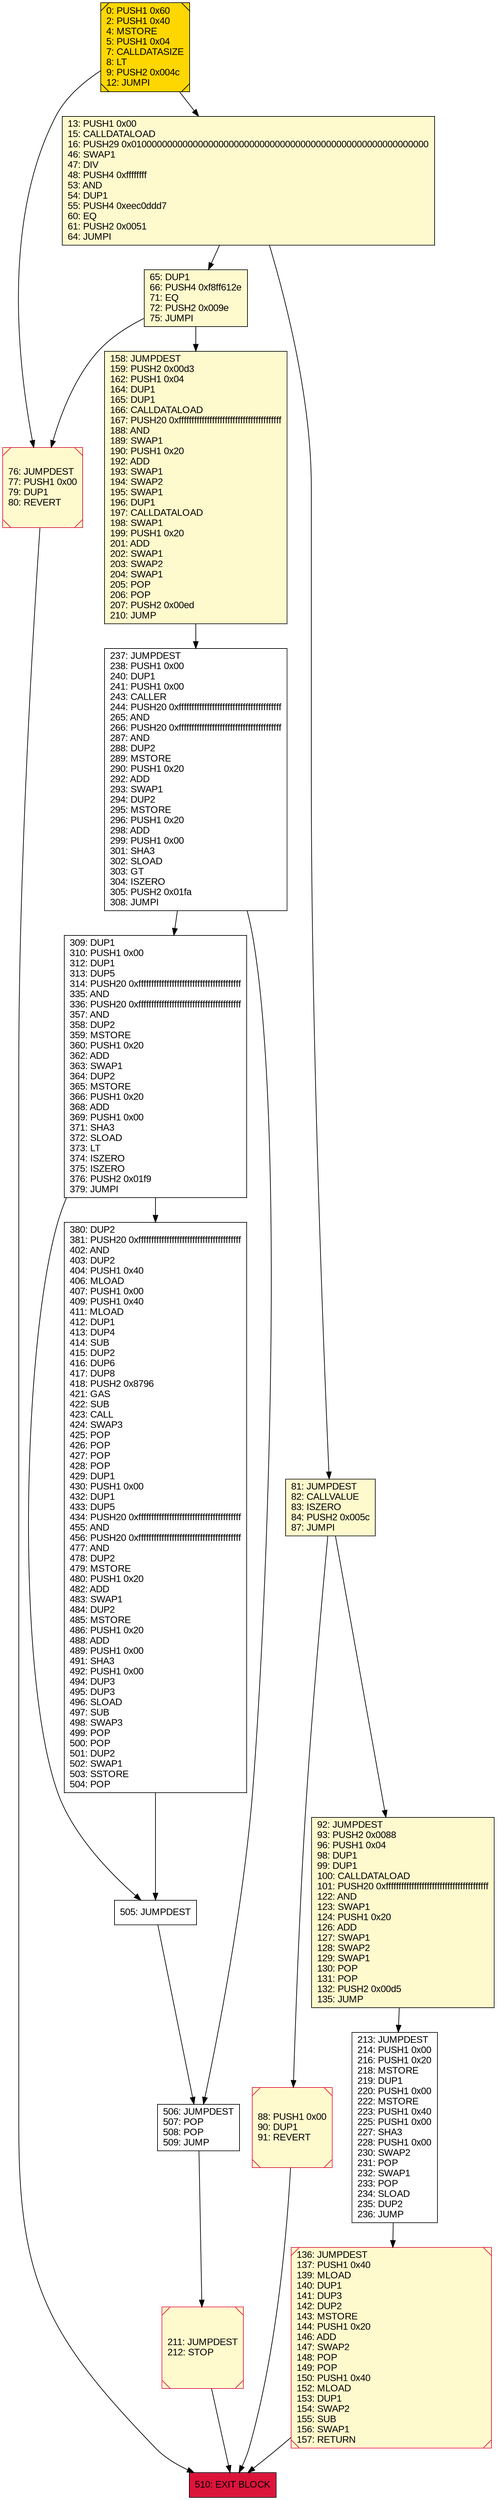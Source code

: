 digraph G {
bgcolor=transparent rankdir=UD;
node [shape=box style=filled color=black fillcolor=white fontname=arial fontcolor=black];
158 [label="158: JUMPDEST\l159: PUSH2 0x00d3\l162: PUSH1 0x04\l164: DUP1\l165: DUP1\l166: CALLDATALOAD\l167: PUSH20 0xffffffffffffffffffffffffffffffffffffffff\l188: AND\l189: SWAP1\l190: PUSH1 0x20\l192: ADD\l193: SWAP1\l194: SWAP2\l195: SWAP1\l196: DUP1\l197: CALLDATALOAD\l198: SWAP1\l199: PUSH1 0x20\l201: ADD\l202: SWAP1\l203: SWAP2\l204: SWAP1\l205: POP\l206: POP\l207: PUSH2 0x00ed\l210: JUMP\l" fillcolor=lemonchiffon ];
0 [label="0: PUSH1 0x60\l2: PUSH1 0x40\l4: MSTORE\l5: PUSH1 0x04\l7: CALLDATASIZE\l8: LT\l9: PUSH2 0x004c\l12: JUMPI\l" fillcolor=lemonchiffon shape=Msquare fillcolor=gold ];
237 [label="237: JUMPDEST\l238: PUSH1 0x00\l240: DUP1\l241: PUSH1 0x00\l243: CALLER\l244: PUSH20 0xffffffffffffffffffffffffffffffffffffffff\l265: AND\l266: PUSH20 0xffffffffffffffffffffffffffffffffffffffff\l287: AND\l288: DUP2\l289: MSTORE\l290: PUSH1 0x20\l292: ADD\l293: SWAP1\l294: DUP2\l295: MSTORE\l296: PUSH1 0x20\l298: ADD\l299: PUSH1 0x00\l301: SHA3\l302: SLOAD\l303: GT\l304: ISZERO\l305: PUSH2 0x01fa\l308: JUMPI\l" ];
211 [label="211: JUMPDEST\l212: STOP\l" fillcolor=lemonchiffon shape=Msquare color=crimson ];
309 [label="309: DUP1\l310: PUSH1 0x00\l312: DUP1\l313: DUP5\l314: PUSH20 0xffffffffffffffffffffffffffffffffffffffff\l335: AND\l336: PUSH20 0xffffffffffffffffffffffffffffffffffffffff\l357: AND\l358: DUP2\l359: MSTORE\l360: PUSH1 0x20\l362: ADD\l363: SWAP1\l364: DUP2\l365: MSTORE\l366: PUSH1 0x20\l368: ADD\l369: PUSH1 0x00\l371: SHA3\l372: SLOAD\l373: LT\l374: ISZERO\l375: ISZERO\l376: PUSH2 0x01f9\l379: JUMPI\l" ];
76 [label="76: JUMPDEST\l77: PUSH1 0x00\l79: DUP1\l80: REVERT\l" fillcolor=lemonchiffon shape=Msquare color=crimson ];
65 [label="65: DUP1\l66: PUSH4 0xf8ff612e\l71: EQ\l72: PUSH2 0x009e\l75: JUMPI\l" fillcolor=lemonchiffon ];
213 [label="213: JUMPDEST\l214: PUSH1 0x00\l216: PUSH1 0x20\l218: MSTORE\l219: DUP1\l220: PUSH1 0x00\l222: MSTORE\l223: PUSH1 0x40\l225: PUSH1 0x00\l227: SHA3\l228: PUSH1 0x00\l230: SWAP2\l231: POP\l232: SWAP1\l233: POP\l234: SLOAD\l235: DUP2\l236: JUMP\l" ];
81 [label="81: JUMPDEST\l82: CALLVALUE\l83: ISZERO\l84: PUSH2 0x005c\l87: JUMPI\l" fillcolor=lemonchiffon ];
506 [label="506: JUMPDEST\l507: POP\l508: POP\l509: JUMP\l" ];
505 [label="505: JUMPDEST\l" ];
88 [label="88: PUSH1 0x00\l90: DUP1\l91: REVERT\l" fillcolor=lemonchiffon shape=Msquare color=crimson ];
136 [label="136: JUMPDEST\l137: PUSH1 0x40\l139: MLOAD\l140: DUP1\l141: DUP3\l142: DUP2\l143: MSTORE\l144: PUSH1 0x20\l146: ADD\l147: SWAP2\l148: POP\l149: POP\l150: PUSH1 0x40\l152: MLOAD\l153: DUP1\l154: SWAP2\l155: SUB\l156: SWAP1\l157: RETURN\l" fillcolor=lemonchiffon shape=Msquare color=crimson ];
380 [label="380: DUP2\l381: PUSH20 0xffffffffffffffffffffffffffffffffffffffff\l402: AND\l403: DUP2\l404: PUSH1 0x40\l406: MLOAD\l407: PUSH1 0x00\l409: PUSH1 0x40\l411: MLOAD\l412: DUP1\l413: DUP4\l414: SUB\l415: DUP2\l416: DUP6\l417: DUP8\l418: PUSH2 0x8796\l421: GAS\l422: SUB\l423: CALL\l424: SWAP3\l425: POP\l426: POP\l427: POP\l428: POP\l429: DUP1\l430: PUSH1 0x00\l432: DUP1\l433: DUP5\l434: PUSH20 0xffffffffffffffffffffffffffffffffffffffff\l455: AND\l456: PUSH20 0xffffffffffffffffffffffffffffffffffffffff\l477: AND\l478: DUP2\l479: MSTORE\l480: PUSH1 0x20\l482: ADD\l483: SWAP1\l484: DUP2\l485: MSTORE\l486: PUSH1 0x20\l488: ADD\l489: PUSH1 0x00\l491: SHA3\l492: PUSH1 0x00\l494: DUP3\l495: DUP3\l496: SLOAD\l497: SUB\l498: SWAP3\l499: POP\l500: POP\l501: DUP2\l502: SWAP1\l503: SSTORE\l504: POP\l" ];
13 [label="13: PUSH1 0x00\l15: CALLDATALOAD\l16: PUSH29 0x0100000000000000000000000000000000000000000000000000000000\l46: SWAP1\l47: DIV\l48: PUSH4 0xffffffff\l53: AND\l54: DUP1\l55: PUSH4 0xeec0ddd7\l60: EQ\l61: PUSH2 0x0051\l64: JUMPI\l" fillcolor=lemonchiffon ];
92 [label="92: JUMPDEST\l93: PUSH2 0x0088\l96: PUSH1 0x04\l98: DUP1\l99: DUP1\l100: CALLDATALOAD\l101: PUSH20 0xffffffffffffffffffffffffffffffffffffffff\l122: AND\l123: SWAP1\l124: PUSH1 0x20\l126: ADD\l127: SWAP1\l128: SWAP2\l129: SWAP1\l130: POP\l131: POP\l132: PUSH2 0x00d5\l135: JUMP\l" fillcolor=lemonchiffon ];
510 [label="510: EXIT BLOCK\l" fillcolor=crimson ];
136 -> 510;
505 -> 506;
65 -> 76;
88 -> 510;
158 -> 237;
380 -> 505;
81 -> 88;
13 -> 81;
81 -> 92;
237 -> 309;
0 -> 76;
65 -> 158;
13 -> 65;
92 -> 213;
309 -> 380;
213 -> 136;
506 -> 211;
76 -> 510;
237 -> 506;
211 -> 510;
0 -> 13;
309 -> 505;
}